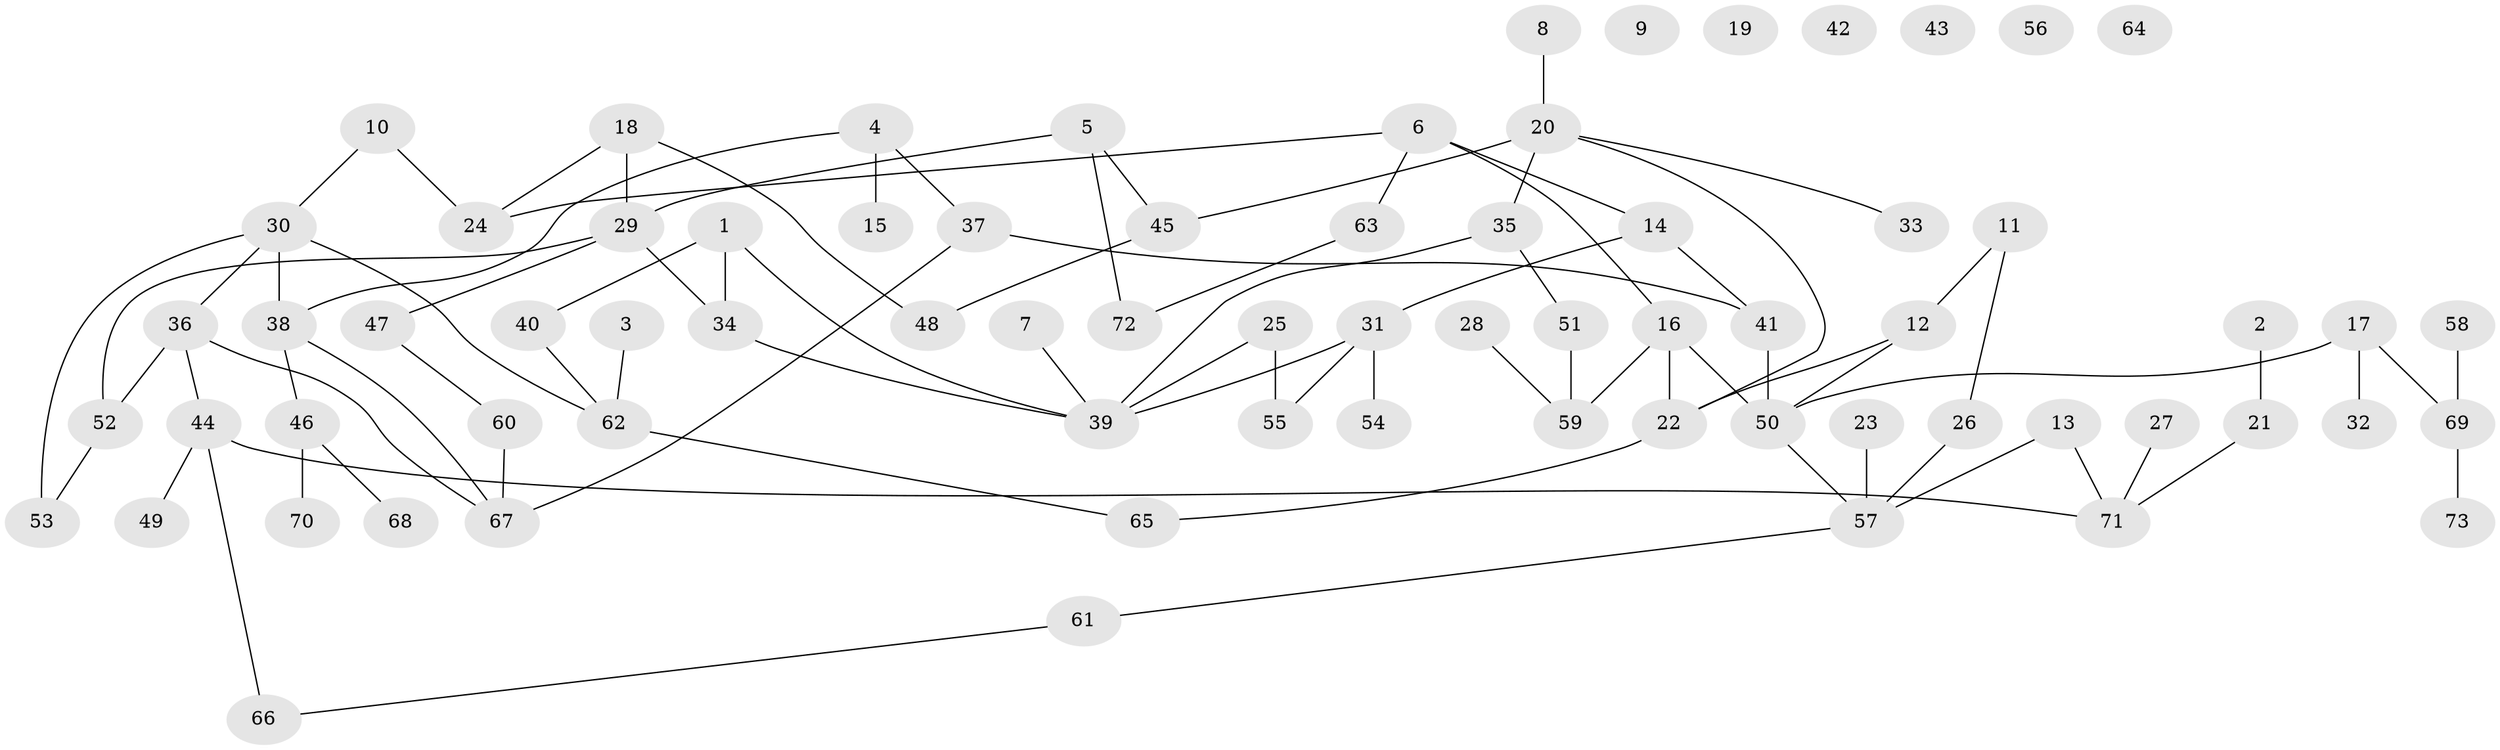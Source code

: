 // Generated by graph-tools (version 1.1) at 2025/25/03/09/25 03:25:18]
// undirected, 73 vertices, 87 edges
graph export_dot {
graph [start="1"]
  node [color=gray90,style=filled];
  1;
  2;
  3;
  4;
  5;
  6;
  7;
  8;
  9;
  10;
  11;
  12;
  13;
  14;
  15;
  16;
  17;
  18;
  19;
  20;
  21;
  22;
  23;
  24;
  25;
  26;
  27;
  28;
  29;
  30;
  31;
  32;
  33;
  34;
  35;
  36;
  37;
  38;
  39;
  40;
  41;
  42;
  43;
  44;
  45;
  46;
  47;
  48;
  49;
  50;
  51;
  52;
  53;
  54;
  55;
  56;
  57;
  58;
  59;
  60;
  61;
  62;
  63;
  64;
  65;
  66;
  67;
  68;
  69;
  70;
  71;
  72;
  73;
  1 -- 34;
  1 -- 39;
  1 -- 40;
  2 -- 21;
  3 -- 62;
  4 -- 15;
  4 -- 37;
  4 -- 38;
  5 -- 29;
  5 -- 45;
  5 -- 72;
  6 -- 14;
  6 -- 16;
  6 -- 24;
  6 -- 63;
  7 -- 39;
  8 -- 20;
  10 -- 24;
  10 -- 30;
  11 -- 12;
  11 -- 26;
  12 -- 22;
  12 -- 50;
  13 -- 57;
  13 -- 71;
  14 -- 31;
  14 -- 41;
  16 -- 22;
  16 -- 50;
  16 -- 59;
  17 -- 32;
  17 -- 50;
  17 -- 69;
  18 -- 24;
  18 -- 29;
  18 -- 48;
  20 -- 22;
  20 -- 33;
  20 -- 35;
  20 -- 45;
  21 -- 71;
  22 -- 65;
  23 -- 57;
  25 -- 39;
  25 -- 55;
  26 -- 57;
  27 -- 71;
  28 -- 59;
  29 -- 34;
  29 -- 47;
  29 -- 52;
  30 -- 36;
  30 -- 38;
  30 -- 53;
  30 -- 62;
  31 -- 39;
  31 -- 54;
  31 -- 55;
  34 -- 39;
  35 -- 39;
  35 -- 51;
  36 -- 44;
  36 -- 52;
  36 -- 67;
  37 -- 41;
  37 -- 67;
  38 -- 46;
  38 -- 67;
  40 -- 62;
  41 -- 50;
  44 -- 49;
  44 -- 66;
  44 -- 71;
  45 -- 48;
  46 -- 68;
  46 -- 70;
  47 -- 60;
  50 -- 57;
  51 -- 59;
  52 -- 53;
  57 -- 61;
  58 -- 69;
  60 -- 67;
  61 -- 66;
  62 -- 65;
  63 -- 72;
  69 -- 73;
}
